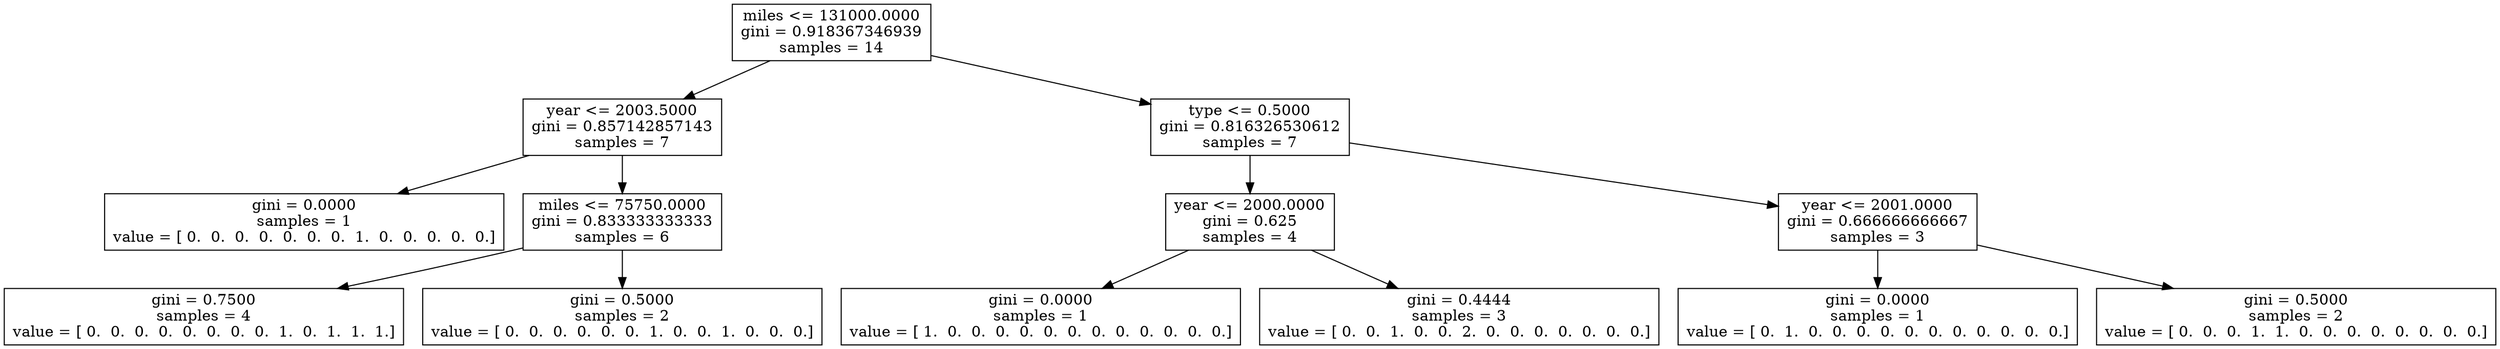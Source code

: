 digraph Tree {
0 [label="miles <= 131000.0000\ngini = 0.918367346939\nsamples = 14", shape="box"] ;
1 [label="year <= 2003.5000\ngini = 0.857142857143\nsamples = 7", shape="box"] ;
0 -> 1 ;
2 [label="gini = 0.0000\nsamples = 1\nvalue = [ 0.  0.  0.  0.  0.  0.  0.  1.  0.  0.  0.  0.  0.]", shape="box"] ;
1 -> 2 ;
3 [label="miles <= 75750.0000\ngini = 0.833333333333\nsamples = 6", shape="box"] ;
1 -> 3 ;
4 [label="gini = 0.7500\nsamples = 4\nvalue = [ 0.  0.  0.  0.  0.  0.  0.  0.  1.  0.  1.  1.  1.]", shape="box"] ;
3 -> 4 ;
5 [label="gini = 0.5000\nsamples = 2\nvalue = [ 0.  0.  0.  0.  0.  0.  1.  0.  0.  1.  0.  0.  0.]", shape="box"] ;
3 -> 5 ;
6 [label="type <= 0.5000\ngini = 0.816326530612\nsamples = 7", shape="box"] ;
0 -> 6 ;
7 [label="year <= 2000.0000\ngini = 0.625\nsamples = 4", shape="box"] ;
6 -> 7 ;
8 [label="gini = 0.0000\nsamples = 1\nvalue = [ 1.  0.  0.  0.  0.  0.  0.  0.  0.  0.  0.  0.  0.]", shape="box"] ;
7 -> 8 ;
9 [label="gini = 0.4444\nsamples = 3\nvalue = [ 0.  0.  1.  0.  0.  2.  0.  0.  0.  0.  0.  0.  0.]", shape="box"] ;
7 -> 9 ;
10 [label="year <= 2001.0000\ngini = 0.666666666667\nsamples = 3", shape="box"] ;
6 -> 10 ;
11 [label="gini = 0.0000\nsamples = 1\nvalue = [ 0.  1.  0.  0.  0.  0.  0.  0.  0.  0.  0.  0.  0.]", shape="box"] ;
10 -> 11 ;
12 [label="gini = 0.5000\nsamples = 2\nvalue = [ 0.  0.  0.  1.  1.  0.  0.  0.  0.  0.  0.  0.  0.]", shape="box"] ;
10 -> 12 ;
}